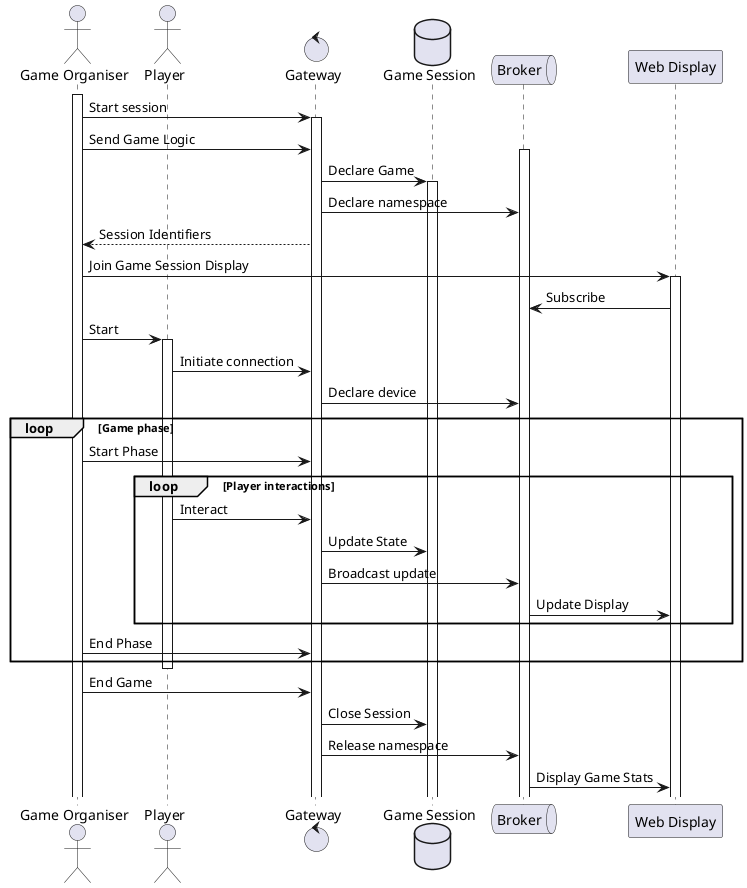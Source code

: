 @startuml


actor "Game Organiser" as Organiser
actor Player
control Gateway
database "Game Session" as Game
queue Broker
participant "Web Display" as Web

activate Organiser


Organiser -> Gateway : Start session
activate Gateway

Organiser -> Gateway : Send Game Logic


activate Broker

Gateway -> Game : Declare Game

activate Game
Gateway -> Broker : Declare namespace
Gateway --> Organiser : Session Identifiers

Organiser -> Web : Join Game Session Display
activate Web
Web -> Broker : Subscribe
Organiser -> Player : Start
activate Player
Player -> Gateway : Initiate connection
Gateway -> Broker : Declare device

loop Game phase
    Organiser -> Gateway : Start Phase
    loop Player interactions
        Player -> Gateway : Interact
        Gateway -> Game : Update State
        Gateway -> Broker : Broadcast update
        Broker -> Web : Update Display
    end
    Organiser -> Gateway : End Phase
end
deactivate Player
Organiser -> Gateway : End Game
Gateway -> Game : Close Session
Gateway -> Broker : Release namespace
Broker -> Web : Display Game Stats
@enduml